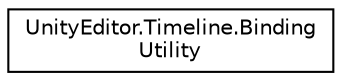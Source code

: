 digraph "Graphical Class Hierarchy"
{
 // LATEX_PDF_SIZE
  edge [fontname="Helvetica",fontsize="10",labelfontname="Helvetica",labelfontsize="10"];
  node [fontname="Helvetica",fontsize="10",shape=record];
  rankdir="LR";
  Node0 [label="UnityEditor.Timeline.Binding\lUtility",height=0.2,width=0.4,color="black", fillcolor="white", style="filled",URL="$class_unity_editor_1_1_timeline_1_1_binding_utility.html",tooltip=" "];
}
